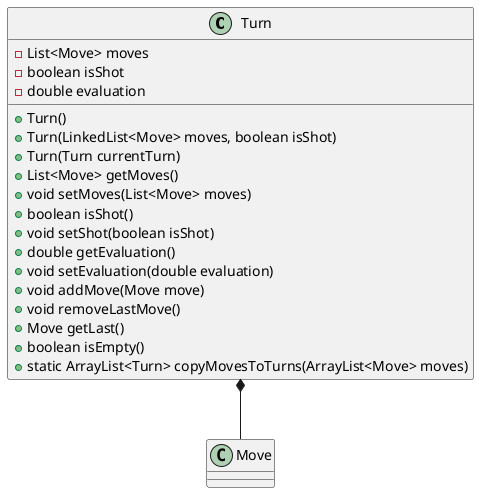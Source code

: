 @startuml
class Turn {
    - List<Move> moves
    - boolean isShot
    - double evaluation
    + Turn()
    + Turn(LinkedList<Move> moves, boolean isShot)
    + Turn(Turn currentTurn)
    + List<Move> getMoves()
    + void setMoves(List<Move> moves)
    + boolean isShot()
    + void setShot(boolean isShot)
    + double getEvaluation()
    + void setEvaluation(double evaluation)
    + void addMove(Move move)
    + void removeLastMove()
    + Move getLast()
    + boolean isEmpty()
    + static ArrayList<Turn> copyMovesToTurns(ArrayList<Move> moves)
}

Turn *-- Move
@enduml
